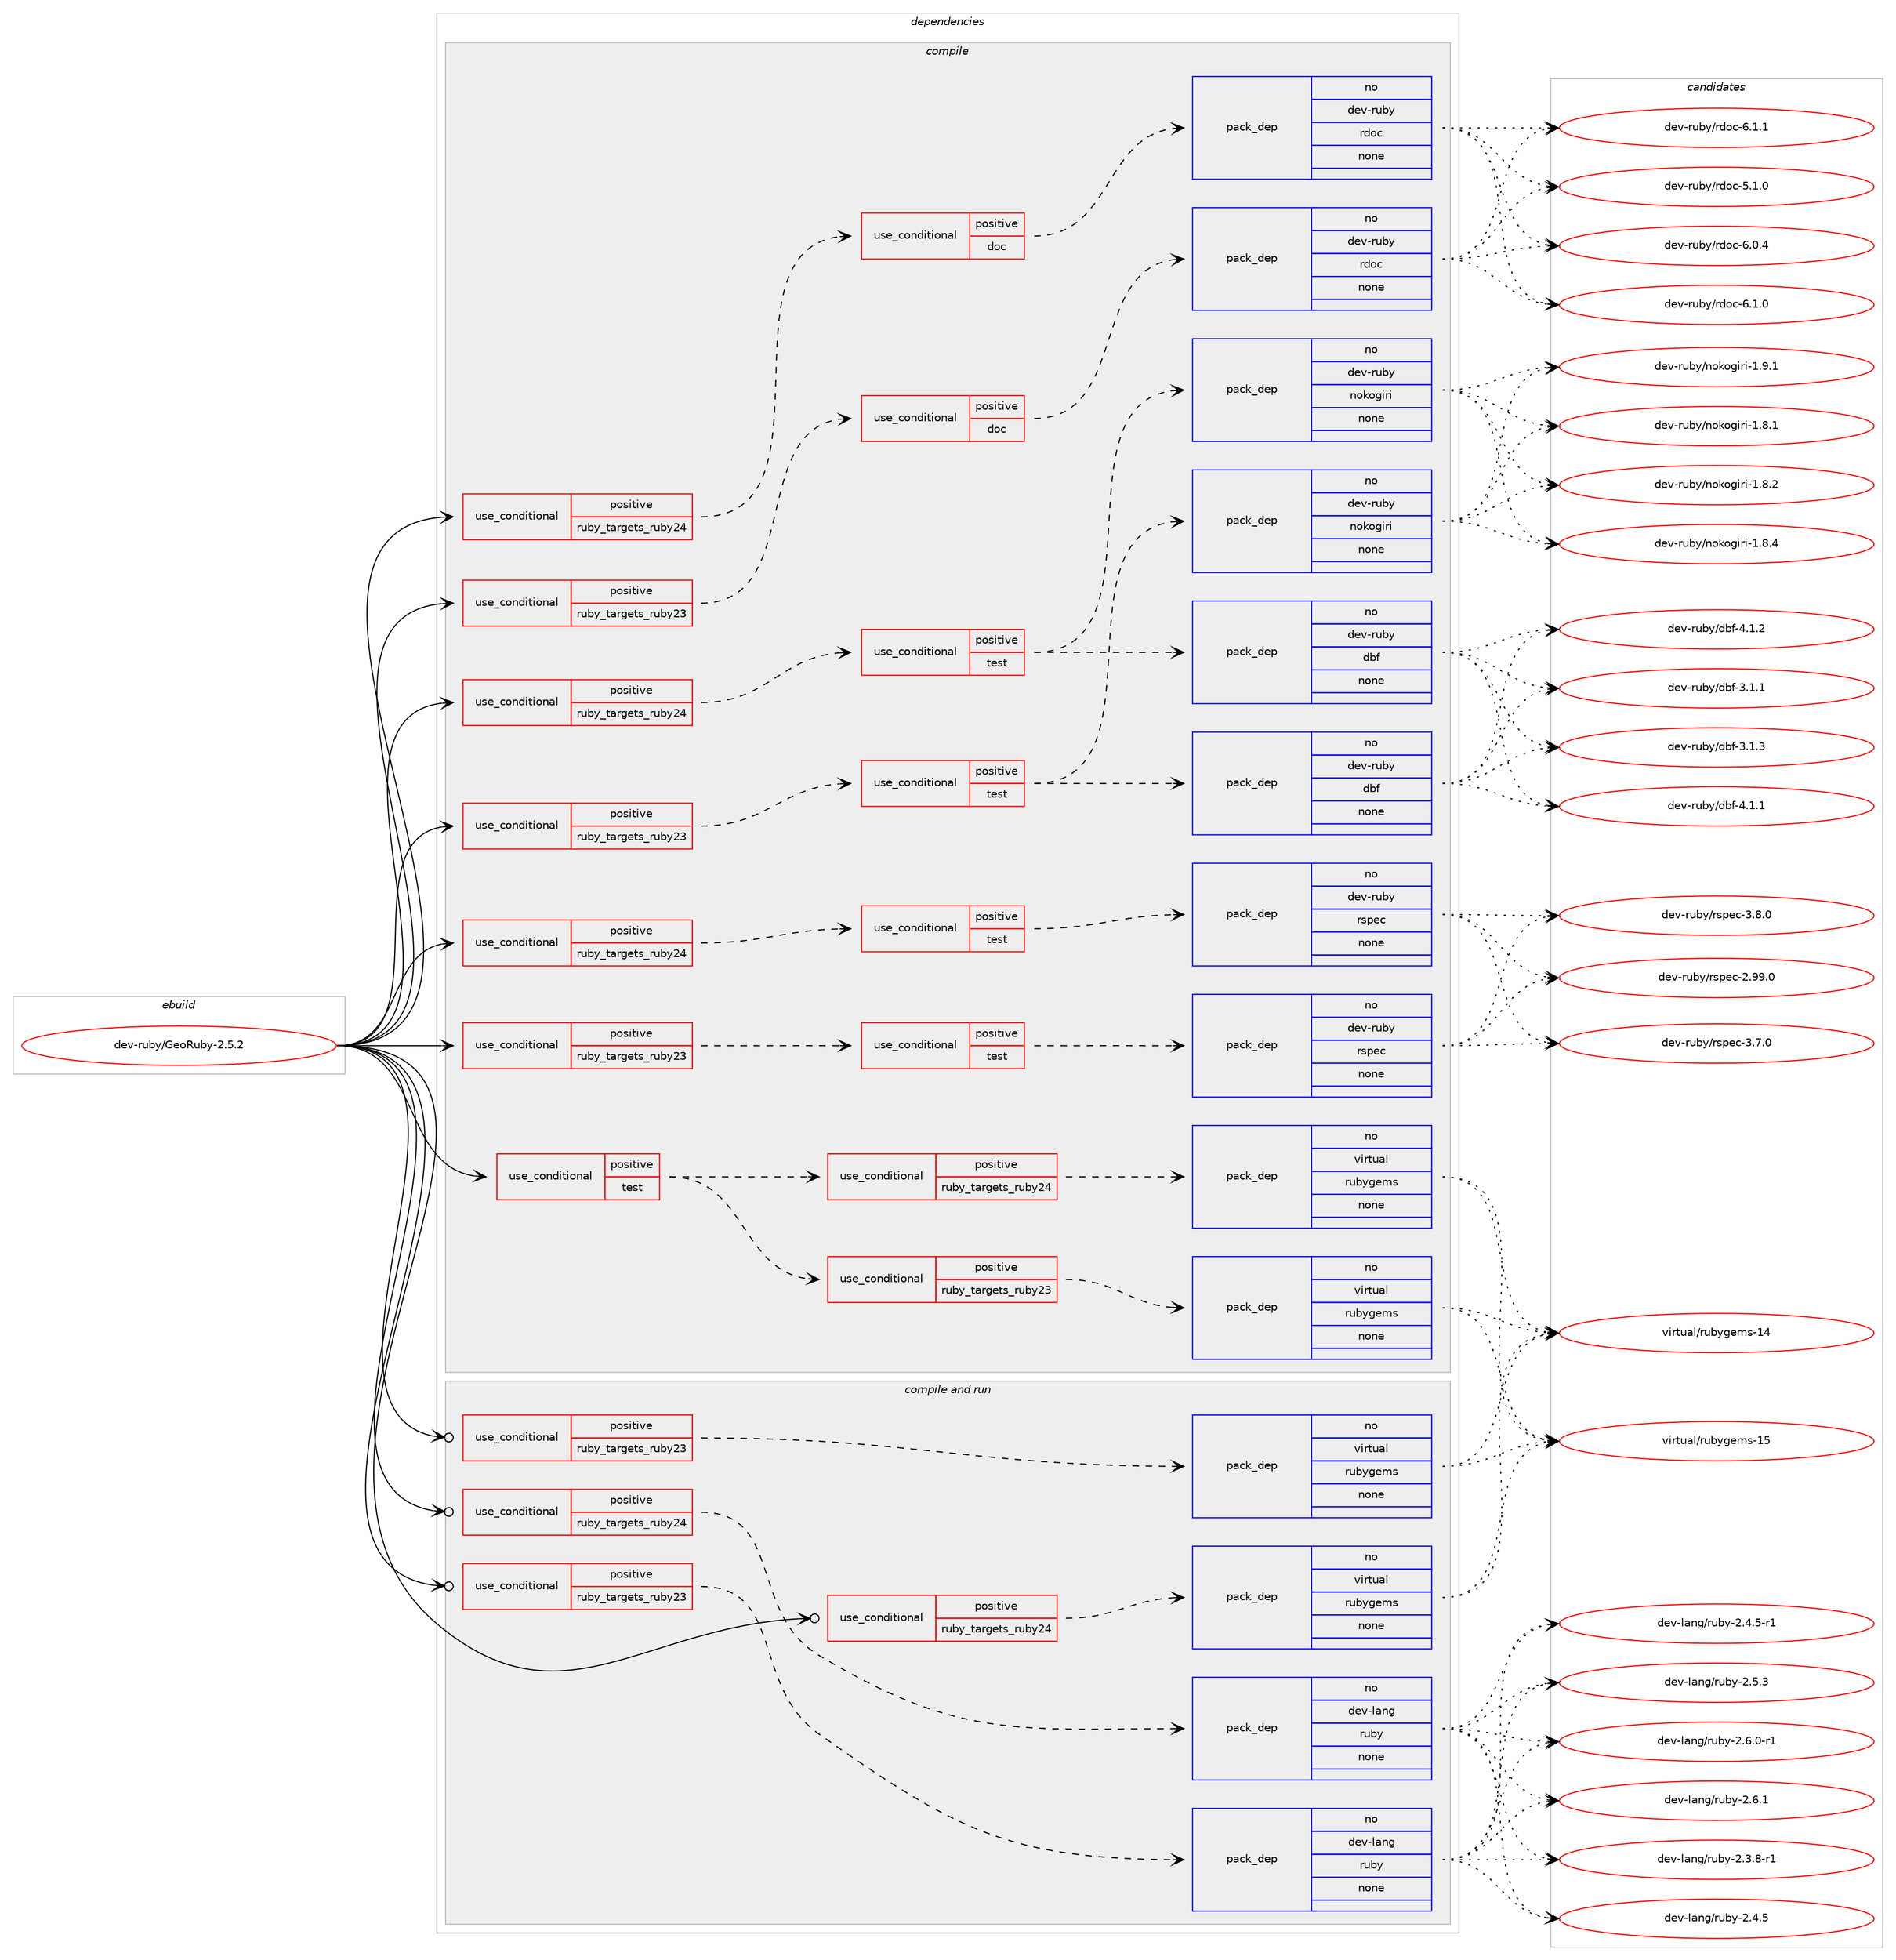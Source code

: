 digraph prolog {

# *************
# Graph options
# *************

newrank=true;
concentrate=true;
compound=true;
graph [rankdir=LR,fontname=Helvetica,fontsize=10,ranksep=1.5];#, ranksep=2.5, nodesep=0.2];
edge  [arrowhead=vee];
node  [fontname=Helvetica,fontsize=10];

# **********
# The ebuild
# **********

subgraph cluster_leftcol {
color=gray;
rank=same;
label=<<i>ebuild</i>>;
id [label="dev-ruby/GeoRuby-2.5.2", color=red, width=4, href="../dev-ruby/GeoRuby-2.5.2.svg"];
}

# ****************
# The dependencies
# ****************

subgraph cluster_midcol {
color=gray;
label=<<i>dependencies</i>>;
subgraph cluster_compile {
fillcolor="#eeeeee";
style=filled;
label=<<i>compile</i>>;
subgraph cond391976 {
dependency1477774 [label=<<TABLE BORDER="0" CELLBORDER="1" CELLSPACING="0" CELLPADDING="4"><TR><TD ROWSPAN="3" CELLPADDING="10">use_conditional</TD></TR><TR><TD>positive</TD></TR><TR><TD>ruby_targets_ruby23</TD></TR></TABLE>>, shape=none, color=red];
subgraph cond391977 {
dependency1477775 [label=<<TABLE BORDER="0" CELLBORDER="1" CELLSPACING="0" CELLPADDING="4"><TR><TD ROWSPAN="3" CELLPADDING="10">use_conditional</TD></TR><TR><TD>positive</TD></TR><TR><TD>doc</TD></TR></TABLE>>, shape=none, color=red];
subgraph pack1062408 {
dependency1477776 [label=<<TABLE BORDER="0" CELLBORDER="1" CELLSPACING="0" CELLPADDING="4" WIDTH="220"><TR><TD ROWSPAN="6" CELLPADDING="30">pack_dep</TD></TR><TR><TD WIDTH="110">no</TD></TR><TR><TD>dev-ruby</TD></TR><TR><TD>rdoc</TD></TR><TR><TD>none</TD></TR><TR><TD></TD></TR></TABLE>>, shape=none, color=blue];
}
dependency1477775:e -> dependency1477776:w [weight=20,style="dashed",arrowhead="vee"];
}
dependency1477774:e -> dependency1477775:w [weight=20,style="dashed",arrowhead="vee"];
}
id:e -> dependency1477774:w [weight=20,style="solid",arrowhead="vee"];
subgraph cond391978 {
dependency1477777 [label=<<TABLE BORDER="0" CELLBORDER="1" CELLSPACING="0" CELLPADDING="4"><TR><TD ROWSPAN="3" CELLPADDING="10">use_conditional</TD></TR><TR><TD>positive</TD></TR><TR><TD>ruby_targets_ruby23</TD></TR></TABLE>>, shape=none, color=red];
subgraph cond391979 {
dependency1477778 [label=<<TABLE BORDER="0" CELLBORDER="1" CELLSPACING="0" CELLPADDING="4"><TR><TD ROWSPAN="3" CELLPADDING="10">use_conditional</TD></TR><TR><TD>positive</TD></TR><TR><TD>test</TD></TR></TABLE>>, shape=none, color=red];
subgraph pack1062409 {
dependency1477779 [label=<<TABLE BORDER="0" CELLBORDER="1" CELLSPACING="0" CELLPADDING="4" WIDTH="220"><TR><TD ROWSPAN="6" CELLPADDING="30">pack_dep</TD></TR><TR><TD WIDTH="110">no</TD></TR><TR><TD>dev-ruby</TD></TR><TR><TD>dbf</TD></TR><TR><TD>none</TD></TR><TR><TD></TD></TR></TABLE>>, shape=none, color=blue];
}
dependency1477778:e -> dependency1477779:w [weight=20,style="dashed",arrowhead="vee"];
subgraph pack1062410 {
dependency1477780 [label=<<TABLE BORDER="0" CELLBORDER="1" CELLSPACING="0" CELLPADDING="4" WIDTH="220"><TR><TD ROWSPAN="6" CELLPADDING="30">pack_dep</TD></TR><TR><TD WIDTH="110">no</TD></TR><TR><TD>dev-ruby</TD></TR><TR><TD>nokogiri</TD></TR><TR><TD>none</TD></TR><TR><TD></TD></TR></TABLE>>, shape=none, color=blue];
}
dependency1477778:e -> dependency1477780:w [weight=20,style="dashed",arrowhead="vee"];
}
dependency1477777:e -> dependency1477778:w [weight=20,style="dashed",arrowhead="vee"];
}
id:e -> dependency1477777:w [weight=20,style="solid",arrowhead="vee"];
subgraph cond391980 {
dependency1477781 [label=<<TABLE BORDER="0" CELLBORDER="1" CELLSPACING="0" CELLPADDING="4"><TR><TD ROWSPAN="3" CELLPADDING="10">use_conditional</TD></TR><TR><TD>positive</TD></TR><TR><TD>ruby_targets_ruby23</TD></TR></TABLE>>, shape=none, color=red];
subgraph cond391981 {
dependency1477782 [label=<<TABLE BORDER="0" CELLBORDER="1" CELLSPACING="0" CELLPADDING="4"><TR><TD ROWSPAN="3" CELLPADDING="10">use_conditional</TD></TR><TR><TD>positive</TD></TR><TR><TD>test</TD></TR></TABLE>>, shape=none, color=red];
subgraph pack1062411 {
dependency1477783 [label=<<TABLE BORDER="0" CELLBORDER="1" CELLSPACING="0" CELLPADDING="4" WIDTH="220"><TR><TD ROWSPAN="6" CELLPADDING="30">pack_dep</TD></TR><TR><TD WIDTH="110">no</TD></TR><TR><TD>dev-ruby</TD></TR><TR><TD>rspec</TD></TR><TR><TD>none</TD></TR><TR><TD></TD></TR></TABLE>>, shape=none, color=blue];
}
dependency1477782:e -> dependency1477783:w [weight=20,style="dashed",arrowhead="vee"];
}
dependency1477781:e -> dependency1477782:w [weight=20,style="dashed",arrowhead="vee"];
}
id:e -> dependency1477781:w [weight=20,style="solid",arrowhead="vee"];
subgraph cond391982 {
dependency1477784 [label=<<TABLE BORDER="0" CELLBORDER="1" CELLSPACING="0" CELLPADDING="4"><TR><TD ROWSPAN="3" CELLPADDING="10">use_conditional</TD></TR><TR><TD>positive</TD></TR><TR><TD>ruby_targets_ruby24</TD></TR></TABLE>>, shape=none, color=red];
subgraph cond391983 {
dependency1477785 [label=<<TABLE BORDER="0" CELLBORDER="1" CELLSPACING="0" CELLPADDING="4"><TR><TD ROWSPAN="3" CELLPADDING="10">use_conditional</TD></TR><TR><TD>positive</TD></TR><TR><TD>doc</TD></TR></TABLE>>, shape=none, color=red];
subgraph pack1062412 {
dependency1477786 [label=<<TABLE BORDER="0" CELLBORDER="1" CELLSPACING="0" CELLPADDING="4" WIDTH="220"><TR><TD ROWSPAN="6" CELLPADDING="30">pack_dep</TD></TR><TR><TD WIDTH="110">no</TD></TR><TR><TD>dev-ruby</TD></TR><TR><TD>rdoc</TD></TR><TR><TD>none</TD></TR><TR><TD></TD></TR></TABLE>>, shape=none, color=blue];
}
dependency1477785:e -> dependency1477786:w [weight=20,style="dashed",arrowhead="vee"];
}
dependency1477784:e -> dependency1477785:w [weight=20,style="dashed",arrowhead="vee"];
}
id:e -> dependency1477784:w [weight=20,style="solid",arrowhead="vee"];
subgraph cond391984 {
dependency1477787 [label=<<TABLE BORDER="0" CELLBORDER="1" CELLSPACING="0" CELLPADDING="4"><TR><TD ROWSPAN="3" CELLPADDING="10">use_conditional</TD></TR><TR><TD>positive</TD></TR><TR><TD>ruby_targets_ruby24</TD></TR></TABLE>>, shape=none, color=red];
subgraph cond391985 {
dependency1477788 [label=<<TABLE BORDER="0" CELLBORDER="1" CELLSPACING="0" CELLPADDING="4"><TR><TD ROWSPAN="3" CELLPADDING="10">use_conditional</TD></TR><TR><TD>positive</TD></TR><TR><TD>test</TD></TR></TABLE>>, shape=none, color=red];
subgraph pack1062413 {
dependency1477789 [label=<<TABLE BORDER="0" CELLBORDER="1" CELLSPACING="0" CELLPADDING="4" WIDTH="220"><TR><TD ROWSPAN="6" CELLPADDING="30">pack_dep</TD></TR><TR><TD WIDTH="110">no</TD></TR><TR><TD>dev-ruby</TD></TR><TR><TD>dbf</TD></TR><TR><TD>none</TD></TR><TR><TD></TD></TR></TABLE>>, shape=none, color=blue];
}
dependency1477788:e -> dependency1477789:w [weight=20,style="dashed",arrowhead="vee"];
subgraph pack1062414 {
dependency1477790 [label=<<TABLE BORDER="0" CELLBORDER="1" CELLSPACING="0" CELLPADDING="4" WIDTH="220"><TR><TD ROWSPAN="6" CELLPADDING="30">pack_dep</TD></TR><TR><TD WIDTH="110">no</TD></TR><TR><TD>dev-ruby</TD></TR><TR><TD>nokogiri</TD></TR><TR><TD>none</TD></TR><TR><TD></TD></TR></TABLE>>, shape=none, color=blue];
}
dependency1477788:e -> dependency1477790:w [weight=20,style="dashed",arrowhead="vee"];
}
dependency1477787:e -> dependency1477788:w [weight=20,style="dashed",arrowhead="vee"];
}
id:e -> dependency1477787:w [weight=20,style="solid",arrowhead="vee"];
subgraph cond391986 {
dependency1477791 [label=<<TABLE BORDER="0" CELLBORDER="1" CELLSPACING="0" CELLPADDING="4"><TR><TD ROWSPAN="3" CELLPADDING="10">use_conditional</TD></TR><TR><TD>positive</TD></TR><TR><TD>ruby_targets_ruby24</TD></TR></TABLE>>, shape=none, color=red];
subgraph cond391987 {
dependency1477792 [label=<<TABLE BORDER="0" CELLBORDER="1" CELLSPACING="0" CELLPADDING="4"><TR><TD ROWSPAN="3" CELLPADDING="10">use_conditional</TD></TR><TR><TD>positive</TD></TR><TR><TD>test</TD></TR></TABLE>>, shape=none, color=red];
subgraph pack1062415 {
dependency1477793 [label=<<TABLE BORDER="0" CELLBORDER="1" CELLSPACING="0" CELLPADDING="4" WIDTH="220"><TR><TD ROWSPAN="6" CELLPADDING="30">pack_dep</TD></TR><TR><TD WIDTH="110">no</TD></TR><TR><TD>dev-ruby</TD></TR><TR><TD>rspec</TD></TR><TR><TD>none</TD></TR><TR><TD></TD></TR></TABLE>>, shape=none, color=blue];
}
dependency1477792:e -> dependency1477793:w [weight=20,style="dashed",arrowhead="vee"];
}
dependency1477791:e -> dependency1477792:w [weight=20,style="dashed",arrowhead="vee"];
}
id:e -> dependency1477791:w [weight=20,style="solid",arrowhead="vee"];
subgraph cond391988 {
dependency1477794 [label=<<TABLE BORDER="0" CELLBORDER="1" CELLSPACING="0" CELLPADDING="4"><TR><TD ROWSPAN="3" CELLPADDING="10">use_conditional</TD></TR><TR><TD>positive</TD></TR><TR><TD>test</TD></TR></TABLE>>, shape=none, color=red];
subgraph cond391989 {
dependency1477795 [label=<<TABLE BORDER="0" CELLBORDER="1" CELLSPACING="0" CELLPADDING="4"><TR><TD ROWSPAN="3" CELLPADDING="10">use_conditional</TD></TR><TR><TD>positive</TD></TR><TR><TD>ruby_targets_ruby23</TD></TR></TABLE>>, shape=none, color=red];
subgraph pack1062416 {
dependency1477796 [label=<<TABLE BORDER="0" CELLBORDER="1" CELLSPACING="0" CELLPADDING="4" WIDTH="220"><TR><TD ROWSPAN="6" CELLPADDING="30">pack_dep</TD></TR><TR><TD WIDTH="110">no</TD></TR><TR><TD>virtual</TD></TR><TR><TD>rubygems</TD></TR><TR><TD>none</TD></TR><TR><TD></TD></TR></TABLE>>, shape=none, color=blue];
}
dependency1477795:e -> dependency1477796:w [weight=20,style="dashed",arrowhead="vee"];
}
dependency1477794:e -> dependency1477795:w [weight=20,style="dashed",arrowhead="vee"];
subgraph cond391990 {
dependency1477797 [label=<<TABLE BORDER="0" CELLBORDER="1" CELLSPACING="0" CELLPADDING="4"><TR><TD ROWSPAN="3" CELLPADDING="10">use_conditional</TD></TR><TR><TD>positive</TD></TR><TR><TD>ruby_targets_ruby24</TD></TR></TABLE>>, shape=none, color=red];
subgraph pack1062417 {
dependency1477798 [label=<<TABLE BORDER="0" CELLBORDER="1" CELLSPACING="0" CELLPADDING="4" WIDTH="220"><TR><TD ROWSPAN="6" CELLPADDING="30">pack_dep</TD></TR><TR><TD WIDTH="110">no</TD></TR><TR><TD>virtual</TD></TR><TR><TD>rubygems</TD></TR><TR><TD>none</TD></TR><TR><TD></TD></TR></TABLE>>, shape=none, color=blue];
}
dependency1477797:e -> dependency1477798:w [weight=20,style="dashed",arrowhead="vee"];
}
dependency1477794:e -> dependency1477797:w [weight=20,style="dashed",arrowhead="vee"];
}
id:e -> dependency1477794:w [weight=20,style="solid",arrowhead="vee"];
}
subgraph cluster_compileandrun {
fillcolor="#eeeeee";
style=filled;
label=<<i>compile and run</i>>;
subgraph cond391991 {
dependency1477799 [label=<<TABLE BORDER="0" CELLBORDER="1" CELLSPACING="0" CELLPADDING="4"><TR><TD ROWSPAN="3" CELLPADDING="10">use_conditional</TD></TR><TR><TD>positive</TD></TR><TR><TD>ruby_targets_ruby23</TD></TR></TABLE>>, shape=none, color=red];
subgraph pack1062418 {
dependency1477800 [label=<<TABLE BORDER="0" CELLBORDER="1" CELLSPACING="0" CELLPADDING="4" WIDTH="220"><TR><TD ROWSPAN="6" CELLPADDING="30">pack_dep</TD></TR><TR><TD WIDTH="110">no</TD></TR><TR><TD>dev-lang</TD></TR><TR><TD>ruby</TD></TR><TR><TD>none</TD></TR><TR><TD></TD></TR></TABLE>>, shape=none, color=blue];
}
dependency1477799:e -> dependency1477800:w [weight=20,style="dashed",arrowhead="vee"];
}
id:e -> dependency1477799:w [weight=20,style="solid",arrowhead="odotvee"];
subgraph cond391992 {
dependency1477801 [label=<<TABLE BORDER="0" CELLBORDER="1" CELLSPACING="0" CELLPADDING="4"><TR><TD ROWSPAN="3" CELLPADDING="10">use_conditional</TD></TR><TR><TD>positive</TD></TR><TR><TD>ruby_targets_ruby23</TD></TR></TABLE>>, shape=none, color=red];
subgraph pack1062419 {
dependency1477802 [label=<<TABLE BORDER="0" CELLBORDER="1" CELLSPACING="0" CELLPADDING="4" WIDTH="220"><TR><TD ROWSPAN="6" CELLPADDING="30">pack_dep</TD></TR><TR><TD WIDTH="110">no</TD></TR><TR><TD>virtual</TD></TR><TR><TD>rubygems</TD></TR><TR><TD>none</TD></TR><TR><TD></TD></TR></TABLE>>, shape=none, color=blue];
}
dependency1477801:e -> dependency1477802:w [weight=20,style="dashed",arrowhead="vee"];
}
id:e -> dependency1477801:w [weight=20,style="solid",arrowhead="odotvee"];
subgraph cond391993 {
dependency1477803 [label=<<TABLE BORDER="0" CELLBORDER="1" CELLSPACING="0" CELLPADDING="4"><TR><TD ROWSPAN="3" CELLPADDING="10">use_conditional</TD></TR><TR><TD>positive</TD></TR><TR><TD>ruby_targets_ruby24</TD></TR></TABLE>>, shape=none, color=red];
subgraph pack1062420 {
dependency1477804 [label=<<TABLE BORDER="0" CELLBORDER="1" CELLSPACING="0" CELLPADDING="4" WIDTH="220"><TR><TD ROWSPAN="6" CELLPADDING="30">pack_dep</TD></TR><TR><TD WIDTH="110">no</TD></TR><TR><TD>dev-lang</TD></TR><TR><TD>ruby</TD></TR><TR><TD>none</TD></TR><TR><TD></TD></TR></TABLE>>, shape=none, color=blue];
}
dependency1477803:e -> dependency1477804:w [weight=20,style="dashed",arrowhead="vee"];
}
id:e -> dependency1477803:w [weight=20,style="solid",arrowhead="odotvee"];
subgraph cond391994 {
dependency1477805 [label=<<TABLE BORDER="0" CELLBORDER="1" CELLSPACING="0" CELLPADDING="4"><TR><TD ROWSPAN="3" CELLPADDING="10">use_conditional</TD></TR><TR><TD>positive</TD></TR><TR><TD>ruby_targets_ruby24</TD></TR></TABLE>>, shape=none, color=red];
subgraph pack1062421 {
dependency1477806 [label=<<TABLE BORDER="0" CELLBORDER="1" CELLSPACING="0" CELLPADDING="4" WIDTH="220"><TR><TD ROWSPAN="6" CELLPADDING="30">pack_dep</TD></TR><TR><TD WIDTH="110">no</TD></TR><TR><TD>virtual</TD></TR><TR><TD>rubygems</TD></TR><TR><TD>none</TD></TR><TR><TD></TD></TR></TABLE>>, shape=none, color=blue];
}
dependency1477805:e -> dependency1477806:w [weight=20,style="dashed",arrowhead="vee"];
}
id:e -> dependency1477805:w [weight=20,style="solid",arrowhead="odotvee"];
}
subgraph cluster_run {
fillcolor="#eeeeee";
style=filled;
label=<<i>run</i>>;
}
}

# **************
# The candidates
# **************

subgraph cluster_choices {
rank=same;
color=gray;
label=<<i>candidates</i>>;

subgraph choice1062408 {
color=black;
nodesep=1;
choice10010111845114117981214711410011199455346494648 [label="dev-ruby/rdoc-5.1.0", color=red, width=4,href="../dev-ruby/rdoc-5.1.0.svg"];
choice10010111845114117981214711410011199455446484652 [label="dev-ruby/rdoc-6.0.4", color=red, width=4,href="../dev-ruby/rdoc-6.0.4.svg"];
choice10010111845114117981214711410011199455446494648 [label="dev-ruby/rdoc-6.1.0", color=red, width=4,href="../dev-ruby/rdoc-6.1.0.svg"];
choice10010111845114117981214711410011199455446494649 [label="dev-ruby/rdoc-6.1.1", color=red, width=4,href="../dev-ruby/rdoc-6.1.1.svg"];
dependency1477776:e -> choice10010111845114117981214711410011199455346494648:w [style=dotted,weight="100"];
dependency1477776:e -> choice10010111845114117981214711410011199455446484652:w [style=dotted,weight="100"];
dependency1477776:e -> choice10010111845114117981214711410011199455446494648:w [style=dotted,weight="100"];
dependency1477776:e -> choice10010111845114117981214711410011199455446494649:w [style=dotted,weight="100"];
}
subgraph choice1062409 {
color=black;
nodesep=1;
choice10010111845114117981214710098102455146494649 [label="dev-ruby/dbf-3.1.1", color=red, width=4,href="../dev-ruby/dbf-3.1.1.svg"];
choice10010111845114117981214710098102455146494651 [label="dev-ruby/dbf-3.1.3", color=red, width=4,href="../dev-ruby/dbf-3.1.3.svg"];
choice10010111845114117981214710098102455246494649 [label="dev-ruby/dbf-4.1.1", color=red, width=4,href="../dev-ruby/dbf-4.1.1.svg"];
choice10010111845114117981214710098102455246494650 [label="dev-ruby/dbf-4.1.2", color=red, width=4,href="../dev-ruby/dbf-4.1.2.svg"];
dependency1477779:e -> choice10010111845114117981214710098102455146494649:w [style=dotted,weight="100"];
dependency1477779:e -> choice10010111845114117981214710098102455146494651:w [style=dotted,weight="100"];
dependency1477779:e -> choice10010111845114117981214710098102455246494649:w [style=dotted,weight="100"];
dependency1477779:e -> choice10010111845114117981214710098102455246494650:w [style=dotted,weight="100"];
}
subgraph choice1062410 {
color=black;
nodesep=1;
choice100101118451141179812147110111107111103105114105454946564649 [label="dev-ruby/nokogiri-1.8.1", color=red, width=4,href="../dev-ruby/nokogiri-1.8.1.svg"];
choice100101118451141179812147110111107111103105114105454946564650 [label="dev-ruby/nokogiri-1.8.2", color=red, width=4,href="../dev-ruby/nokogiri-1.8.2.svg"];
choice100101118451141179812147110111107111103105114105454946564652 [label="dev-ruby/nokogiri-1.8.4", color=red, width=4,href="../dev-ruby/nokogiri-1.8.4.svg"];
choice100101118451141179812147110111107111103105114105454946574649 [label="dev-ruby/nokogiri-1.9.1", color=red, width=4,href="../dev-ruby/nokogiri-1.9.1.svg"];
dependency1477780:e -> choice100101118451141179812147110111107111103105114105454946564649:w [style=dotted,weight="100"];
dependency1477780:e -> choice100101118451141179812147110111107111103105114105454946564650:w [style=dotted,weight="100"];
dependency1477780:e -> choice100101118451141179812147110111107111103105114105454946564652:w [style=dotted,weight="100"];
dependency1477780:e -> choice100101118451141179812147110111107111103105114105454946574649:w [style=dotted,weight="100"];
}
subgraph choice1062411 {
color=black;
nodesep=1;
choice1001011184511411798121471141151121019945504657574648 [label="dev-ruby/rspec-2.99.0", color=red, width=4,href="../dev-ruby/rspec-2.99.0.svg"];
choice10010111845114117981214711411511210199455146554648 [label="dev-ruby/rspec-3.7.0", color=red, width=4,href="../dev-ruby/rspec-3.7.0.svg"];
choice10010111845114117981214711411511210199455146564648 [label="dev-ruby/rspec-3.8.0", color=red, width=4,href="../dev-ruby/rspec-3.8.0.svg"];
dependency1477783:e -> choice1001011184511411798121471141151121019945504657574648:w [style=dotted,weight="100"];
dependency1477783:e -> choice10010111845114117981214711411511210199455146554648:w [style=dotted,weight="100"];
dependency1477783:e -> choice10010111845114117981214711411511210199455146564648:w [style=dotted,weight="100"];
}
subgraph choice1062412 {
color=black;
nodesep=1;
choice10010111845114117981214711410011199455346494648 [label="dev-ruby/rdoc-5.1.0", color=red, width=4,href="../dev-ruby/rdoc-5.1.0.svg"];
choice10010111845114117981214711410011199455446484652 [label="dev-ruby/rdoc-6.0.4", color=red, width=4,href="../dev-ruby/rdoc-6.0.4.svg"];
choice10010111845114117981214711410011199455446494648 [label="dev-ruby/rdoc-6.1.0", color=red, width=4,href="../dev-ruby/rdoc-6.1.0.svg"];
choice10010111845114117981214711410011199455446494649 [label="dev-ruby/rdoc-6.1.1", color=red, width=4,href="../dev-ruby/rdoc-6.1.1.svg"];
dependency1477786:e -> choice10010111845114117981214711410011199455346494648:w [style=dotted,weight="100"];
dependency1477786:e -> choice10010111845114117981214711410011199455446484652:w [style=dotted,weight="100"];
dependency1477786:e -> choice10010111845114117981214711410011199455446494648:w [style=dotted,weight="100"];
dependency1477786:e -> choice10010111845114117981214711410011199455446494649:w [style=dotted,weight="100"];
}
subgraph choice1062413 {
color=black;
nodesep=1;
choice10010111845114117981214710098102455146494649 [label="dev-ruby/dbf-3.1.1", color=red, width=4,href="../dev-ruby/dbf-3.1.1.svg"];
choice10010111845114117981214710098102455146494651 [label="dev-ruby/dbf-3.1.3", color=red, width=4,href="../dev-ruby/dbf-3.1.3.svg"];
choice10010111845114117981214710098102455246494649 [label="dev-ruby/dbf-4.1.1", color=red, width=4,href="../dev-ruby/dbf-4.1.1.svg"];
choice10010111845114117981214710098102455246494650 [label="dev-ruby/dbf-4.1.2", color=red, width=4,href="../dev-ruby/dbf-4.1.2.svg"];
dependency1477789:e -> choice10010111845114117981214710098102455146494649:w [style=dotted,weight="100"];
dependency1477789:e -> choice10010111845114117981214710098102455146494651:w [style=dotted,weight="100"];
dependency1477789:e -> choice10010111845114117981214710098102455246494649:w [style=dotted,weight="100"];
dependency1477789:e -> choice10010111845114117981214710098102455246494650:w [style=dotted,weight="100"];
}
subgraph choice1062414 {
color=black;
nodesep=1;
choice100101118451141179812147110111107111103105114105454946564649 [label="dev-ruby/nokogiri-1.8.1", color=red, width=4,href="../dev-ruby/nokogiri-1.8.1.svg"];
choice100101118451141179812147110111107111103105114105454946564650 [label="dev-ruby/nokogiri-1.8.2", color=red, width=4,href="../dev-ruby/nokogiri-1.8.2.svg"];
choice100101118451141179812147110111107111103105114105454946564652 [label="dev-ruby/nokogiri-1.8.4", color=red, width=4,href="../dev-ruby/nokogiri-1.8.4.svg"];
choice100101118451141179812147110111107111103105114105454946574649 [label="dev-ruby/nokogiri-1.9.1", color=red, width=4,href="../dev-ruby/nokogiri-1.9.1.svg"];
dependency1477790:e -> choice100101118451141179812147110111107111103105114105454946564649:w [style=dotted,weight="100"];
dependency1477790:e -> choice100101118451141179812147110111107111103105114105454946564650:w [style=dotted,weight="100"];
dependency1477790:e -> choice100101118451141179812147110111107111103105114105454946564652:w [style=dotted,weight="100"];
dependency1477790:e -> choice100101118451141179812147110111107111103105114105454946574649:w [style=dotted,weight="100"];
}
subgraph choice1062415 {
color=black;
nodesep=1;
choice1001011184511411798121471141151121019945504657574648 [label="dev-ruby/rspec-2.99.0", color=red, width=4,href="../dev-ruby/rspec-2.99.0.svg"];
choice10010111845114117981214711411511210199455146554648 [label="dev-ruby/rspec-3.7.0", color=red, width=4,href="../dev-ruby/rspec-3.7.0.svg"];
choice10010111845114117981214711411511210199455146564648 [label="dev-ruby/rspec-3.8.0", color=red, width=4,href="../dev-ruby/rspec-3.8.0.svg"];
dependency1477793:e -> choice1001011184511411798121471141151121019945504657574648:w [style=dotted,weight="100"];
dependency1477793:e -> choice10010111845114117981214711411511210199455146554648:w [style=dotted,weight="100"];
dependency1477793:e -> choice10010111845114117981214711411511210199455146564648:w [style=dotted,weight="100"];
}
subgraph choice1062416 {
color=black;
nodesep=1;
choice118105114116117971084711411798121103101109115454952 [label="virtual/rubygems-14", color=red, width=4,href="../virtual/rubygems-14.svg"];
choice118105114116117971084711411798121103101109115454953 [label="virtual/rubygems-15", color=red, width=4,href="../virtual/rubygems-15.svg"];
dependency1477796:e -> choice118105114116117971084711411798121103101109115454952:w [style=dotted,weight="100"];
dependency1477796:e -> choice118105114116117971084711411798121103101109115454953:w [style=dotted,weight="100"];
}
subgraph choice1062417 {
color=black;
nodesep=1;
choice118105114116117971084711411798121103101109115454952 [label="virtual/rubygems-14", color=red, width=4,href="../virtual/rubygems-14.svg"];
choice118105114116117971084711411798121103101109115454953 [label="virtual/rubygems-15", color=red, width=4,href="../virtual/rubygems-15.svg"];
dependency1477798:e -> choice118105114116117971084711411798121103101109115454952:w [style=dotted,weight="100"];
dependency1477798:e -> choice118105114116117971084711411798121103101109115454953:w [style=dotted,weight="100"];
}
subgraph choice1062418 {
color=black;
nodesep=1;
choice100101118451089711010347114117981214550465146564511449 [label="dev-lang/ruby-2.3.8-r1", color=red, width=4,href="../dev-lang/ruby-2.3.8-r1.svg"];
choice10010111845108971101034711411798121455046524653 [label="dev-lang/ruby-2.4.5", color=red, width=4,href="../dev-lang/ruby-2.4.5.svg"];
choice100101118451089711010347114117981214550465246534511449 [label="dev-lang/ruby-2.4.5-r1", color=red, width=4,href="../dev-lang/ruby-2.4.5-r1.svg"];
choice10010111845108971101034711411798121455046534651 [label="dev-lang/ruby-2.5.3", color=red, width=4,href="../dev-lang/ruby-2.5.3.svg"];
choice100101118451089711010347114117981214550465446484511449 [label="dev-lang/ruby-2.6.0-r1", color=red, width=4,href="../dev-lang/ruby-2.6.0-r1.svg"];
choice10010111845108971101034711411798121455046544649 [label="dev-lang/ruby-2.6.1", color=red, width=4,href="../dev-lang/ruby-2.6.1.svg"];
dependency1477800:e -> choice100101118451089711010347114117981214550465146564511449:w [style=dotted,weight="100"];
dependency1477800:e -> choice10010111845108971101034711411798121455046524653:w [style=dotted,weight="100"];
dependency1477800:e -> choice100101118451089711010347114117981214550465246534511449:w [style=dotted,weight="100"];
dependency1477800:e -> choice10010111845108971101034711411798121455046534651:w [style=dotted,weight="100"];
dependency1477800:e -> choice100101118451089711010347114117981214550465446484511449:w [style=dotted,weight="100"];
dependency1477800:e -> choice10010111845108971101034711411798121455046544649:w [style=dotted,weight="100"];
}
subgraph choice1062419 {
color=black;
nodesep=1;
choice118105114116117971084711411798121103101109115454952 [label="virtual/rubygems-14", color=red, width=4,href="../virtual/rubygems-14.svg"];
choice118105114116117971084711411798121103101109115454953 [label="virtual/rubygems-15", color=red, width=4,href="../virtual/rubygems-15.svg"];
dependency1477802:e -> choice118105114116117971084711411798121103101109115454952:w [style=dotted,weight="100"];
dependency1477802:e -> choice118105114116117971084711411798121103101109115454953:w [style=dotted,weight="100"];
}
subgraph choice1062420 {
color=black;
nodesep=1;
choice100101118451089711010347114117981214550465146564511449 [label="dev-lang/ruby-2.3.8-r1", color=red, width=4,href="../dev-lang/ruby-2.3.8-r1.svg"];
choice10010111845108971101034711411798121455046524653 [label="dev-lang/ruby-2.4.5", color=red, width=4,href="../dev-lang/ruby-2.4.5.svg"];
choice100101118451089711010347114117981214550465246534511449 [label="dev-lang/ruby-2.4.5-r1", color=red, width=4,href="../dev-lang/ruby-2.4.5-r1.svg"];
choice10010111845108971101034711411798121455046534651 [label="dev-lang/ruby-2.5.3", color=red, width=4,href="../dev-lang/ruby-2.5.3.svg"];
choice100101118451089711010347114117981214550465446484511449 [label="dev-lang/ruby-2.6.0-r1", color=red, width=4,href="../dev-lang/ruby-2.6.0-r1.svg"];
choice10010111845108971101034711411798121455046544649 [label="dev-lang/ruby-2.6.1", color=red, width=4,href="../dev-lang/ruby-2.6.1.svg"];
dependency1477804:e -> choice100101118451089711010347114117981214550465146564511449:w [style=dotted,weight="100"];
dependency1477804:e -> choice10010111845108971101034711411798121455046524653:w [style=dotted,weight="100"];
dependency1477804:e -> choice100101118451089711010347114117981214550465246534511449:w [style=dotted,weight="100"];
dependency1477804:e -> choice10010111845108971101034711411798121455046534651:w [style=dotted,weight="100"];
dependency1477804:e -> choice100101118451089711010347114117981214550465446484511449:w [style=dotted,weight="100"];
dependency1477804:e -> choice10010111845108971101034711411798121455046544649:w [style=dotted,weight="100"];
}
subgraph choice1062421 {
color=black;
nodesep=1;
choice118105114116117971084711411798121103101109115454952 [label="virtual/rubygems-14", color=red, width=4,href="../virtual/rubygems-14.svg"];
choice118105114116117971084711411798121103101109115454953 [label="virtual/rubygems-15", color=red, width=4,href="../virtual/rubygems-15.svg"];
dependency1477806:e -> choice118105114116117971084711411798121103101109115454952:w [style=dotted,weight="100"];
dependency1477806:e -> choice118105114116117971084711411798121103101109115454953:w [style=dotted,weight="100"];
}
}

}
